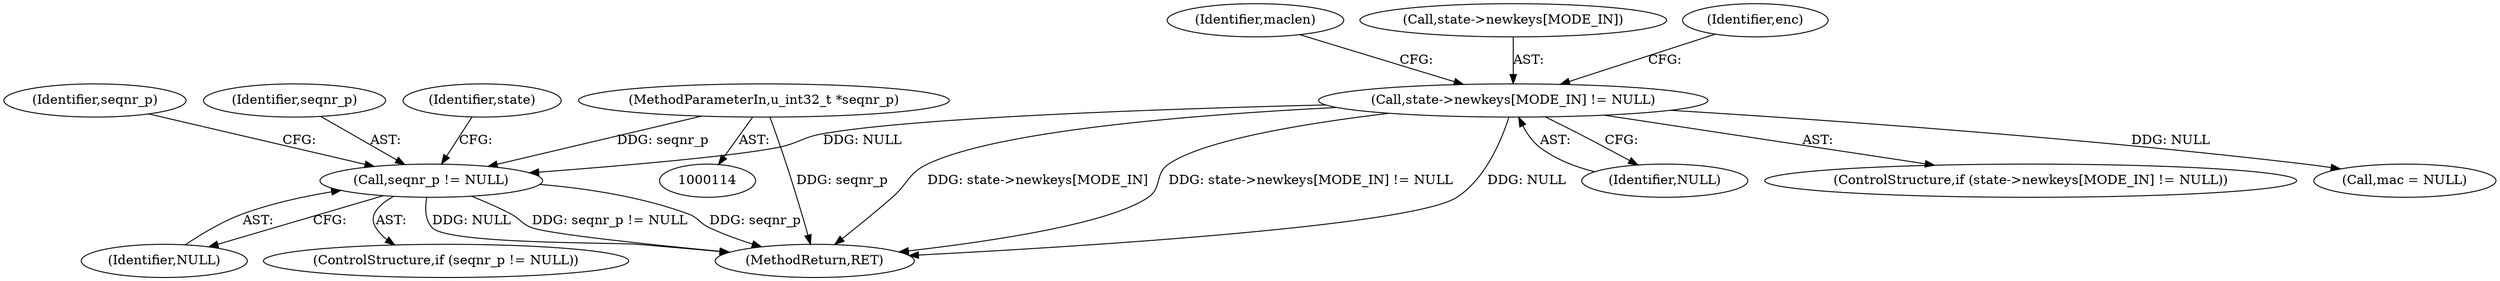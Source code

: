 digraph "0_mindrot_28652bca29046f62c7045e933e6b931de1d16737_0@pointer" {
"1000712" [label="(Call,seqnr_p != NULL)"];
"1000117" [label="(MethodParameterIn,u_int32_t *seqnr_p)"];
"1000162" [label="(Call,state->newkeys[MODE_IN] != NULL)"];
"1000728" [label="(Identifier,state)"];
"1000717" [label="(Identifier,seqnr_p)"];
"1000117" [label="(MethodParameterIn,u_int32_t *seqnr_p)"];
"1000162" [label="(Call,state->newkeys[MODE_IN] != NULL)"];
"1000213" [label="(Identifier,maclen)"];
"1000161" [label="(ControlStructure,if (state->newkeys[MODE_IN] != NULL))"];
"1000168" [label="(Identifier,NULL)"];
"1000714" [label="(Identifier,NULL)"];
"1000712" [label="(Call,seqnr_p != NULL)"];
"1001011" [label="(MethodReturn,RET)"];
"1000209" [label="(Call,mac = NULL)"];
"1000163" [label="(Call,state->newkeys[MODE_IN])"];
"1000713" [label="(Identifier,seqnr_p)"];
"1000171" [label="(Identifier,enc)"];
"1000711" [label="(ControlStructure,if (seqnr_p != NULL))"];
"1000712" -> "1000711"  [label="AST: "];
"1000712" -> "1000714"  [label="CFG: "];
"1000713" -> "1000712"  [label="AST: "];
"1000714" -> "1000712"  [label="AST: "];
"1000717" -> "1000712"  [label="CFG: "];
"1000728" -> "1000712"  [label="CFG: "];
"1000712" -> "1001011"  [label="DDG: NULL"];
"1000712" -> "1001011"  [label="DDG: seqnr_p != NULL"];
"1000712" -> "1001011"  [label="DDG: seqnr_p"];
"1000117" -> "1000712"  [label="DDG: seqnr_p"];
"1000162" -> "1000712"  [label="DDG: NULL"];
"1000117" -> "1000114"  [label="AST: "];
"1000117" -> "1001011"  [label="DDG: seqnr_p"];
"1000162" -> "1000161"  [label="AST: "];
"1000162" -> "1000168"  [label="CFG: "];
"1000163" -> "1000162"  [label="AST: "];
"1000168" -> "1000162"  [label="AST: "];
"1000171" -> "1000162"  [label="CFG: "];
"1000213" -> "1000162"  [label="CFG: "];
"1000162" -> "1001011"  [label="DDG: NULL"];
"1000162" -> "1001011"  [label="DDG: state->newkeys[MODE_IN]"];
"1000162" -> "1001011"  [label="DDG: state->newkeys[MODE_IN] != NULL"];
"1000162" -> "1000209"  [label="DDG: NULL"];
}
